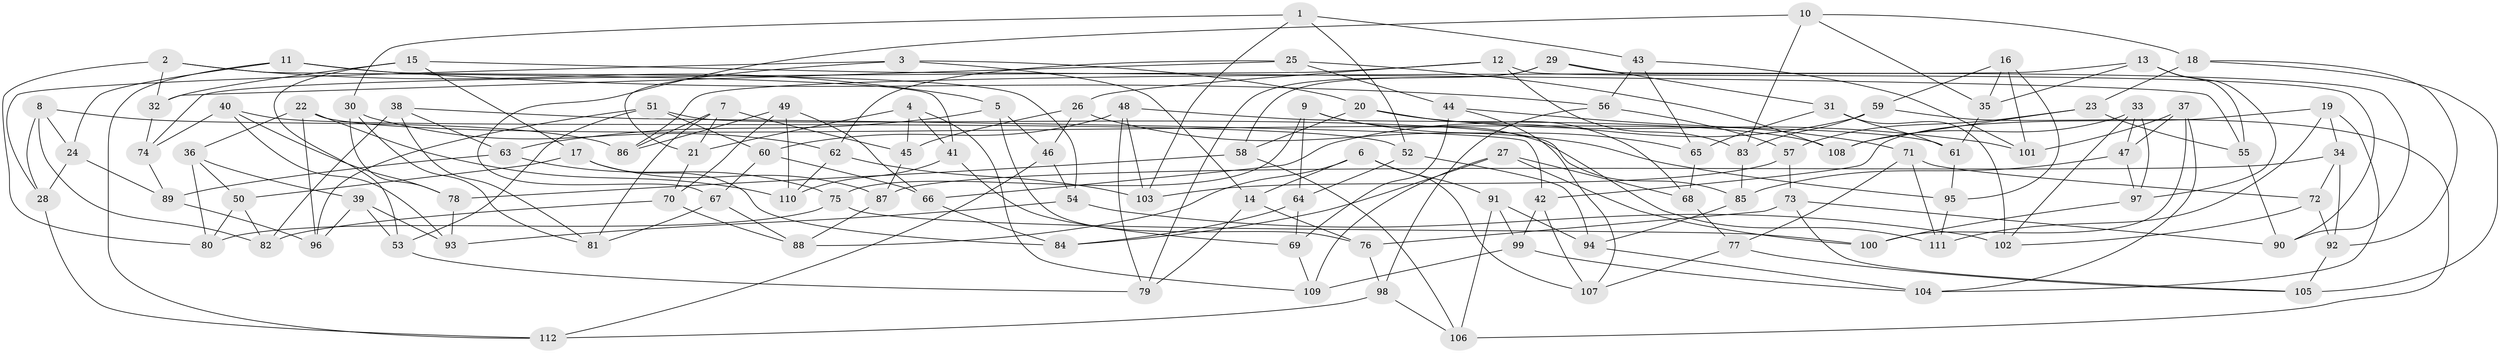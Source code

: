 // coarse degree distribution, {4: 0.08571428571428572, 8: 0.2857142857142857, 5: 0.11428571428571428, 7: 0.2857142857142857, 6: 0.2, 10: 0.02857142857142857}
// Generated by graph-tools (version 1.1) at 2025/38/03/04/25 23:38:13]
// undirected, 112 vertices, 224 edges
graph export_dot {
  node [color=gray90,style=filled];
  1;
  2;
  3;
  4;
  5;
  6;
  7;
  8;
  9;
  10;
  11;
  12;
  13;
  14;
  15;
  16;
  17;
  18;
  19;
  20;
  21;
  22;
  23;
  24;
  25;
  26;
  27;
  28;
  29;
  30;
  31;
  32;
  33;
  34;
  35;
  36;
  37;
  38;
  39;
  40;
  41;
  42;
  43;
  44;
  45;
  46;
  47;
  48;
  49;
  50;
  51;
  52;
  53;
  54;
  55;
  56;
  57;
  58;
  59;
  60;
  61;
  62;
  63;
  64;
  65;
  66;
  67;
  68;
  69;
  70;
  71;
  72;
  73;
  74;
  75;
  76;
  77;
  78;
  79;
  80;
  81;
  82;
  83;
  84;
  85;
  86;
  87;
  88;
  89;
  90;
  91;
  92;
  93;
  94;
  95;
  96;
  97;
  98;
  99;
  100;
  101;
  102;
  103;
  104;
  105;
  106;
  107;
  108;
  109;
  110;
  111;
  112;
  1 -- 103;
  1 -- 52;
  1 -- 43;
  1 -- 30;
  2 -- 5;
  2 -- 32;
  2 -- 80;
  2 -- 41;
  3 -- 28;
  3 -- 20;
  3 -- 14;
  3 -- 21;
  4 -- 109;
  4 -- 45;
  4 -- 41;
  4 -- 21;
  5 -- 63;
  5 -- 46;
  5 -- 76;
  6 -- 107;
  6 -- 14;
  6 -- 88;
  6 -- 91;
  7 -- 45;
  7 -- 21;
  7 -- 86;
  7 -- 81;
  8 -- 28;
  8 -- 24;
  8 -- 82;
  8 -- 86;
  9 -- 75;
  9 -- 64;
  9 -- 111;
  9 -- 65;
  10 -- 67;
  10 -- 18;
  10 -- 35;
  10 -- 83;
  11 -- 24;
  11 -- 112;
  11 -- 56;
  11 -- 54;
  12 -- 26;
  12 -- 74;
  12 -- 90;
  12 -- 83;
  13 -- 86;
  13 -- 35;
  13 -- 55;
  13 -- 97;
  14 -- 76;
  14 -- 79;
  15 -- 17;
  15 -- 55;
  15 -- 32;
  15 -- 53;
  16 -- 101;
  16 -- 35;
  16 -- 95;
  16 -- 59;
  17 -- 87;
  17 -- 50;
  17 -- 84;
  18 -- 23;
  18 -- 92;
  18 -- 105;
  19 -- 111;
  19 -- 104;
  19 -- 42;
  19 -- 34;
  20 -- 101;
  20 -- 58;
  20 -- 68;
  21 -- 70;
  22 -- 36;
  22 -- 61;
  22 -- 110;
  22 -- 96;
  23 -- 108;
  23 -- 57;
  23 -- 55;
  24 -- 28;
  24 -- 89;
  25 -- 62;
  25 -- 44;
  25 -- 108;
  25 -- 32;
  26 -- 45;
  26 -- 46;
  26 -- 95;
  27 -- 68;
  27 -- 109;
  27 -- 84;
  27 -- 100;
  28 -- 112;
  29 -- 79;
  29 -- 90;
  29 -- 58;
  29 -- 31;
  30 -- 81;
  30 -- 78;
  30 -- 62;
  31 -- 65;
  31 -- 102;
  31 -- 61;
  32 -- 74;
  33 -- 108;
  33 -- 47;
  33 -- 102;
  33 -- 97;
  34 -- 87;
  34 -- 72;
  34 -- 92;
  35 -- 61;
  36 -- 39;
  36 -- 80;
  36 -- 50;
  37 -- 101;
  37 -- 100;
  37 -- 47;
  37 -- 104;
  38 -- 82;
  38 -- 63;
  38 -- 81;
  38 -- 42;
  39 -- 53;
  39 -- 93;
  39 -- 96;
  40 -- 78;
  40 -- 93;
  40 -- 52;
  40 -- 74;
  41 -- 110;
  41 -- 69;
  42 -- 107;
  42 -- 99;
  43 -- 56;
  43 -- 65;
  43 -- 101;
  44 -- 107;
  44 -- 69;
  44 -- 71;
  45 -- 87;
  46 -- 112;
  46 -- 54;
  47 -- 97;
  47 -- 85;
  48 -- 60;
  48 -- 108;
  48 -- 79;
  48 -- 103;
  49 -- 86;
  49 -- 70;
  49 -- 110;
  49 -- 66;
  50 -- 80;
  50 -- 82;
  51 -- 96;
  51 -- 53;
  51 -- 85;
  51 -- 60;
  52 -- 94;
  52 -- 64;
  53 -- 79;
  54 -- 102;
  54 -- 93;
  55 -- 90;
  56 -- 98;
  56 -- 57;
  57 -- 103;
  57 -- 73;
  58 -- 106;
  58 -- 78;
  59 -- 83;
  59 -- 106;
  59 -- 66;
  60 -- 67;
  60 -- 66;
  61 -- 95;
  62 -- 110;
  62 -- 103;
  63 -- 75;
  63 -- 89;
  64 -- 69;
  64 -- 84;
  65 -- 68;
  66 -- 84;
  67 -- 88;
  67 -- 81;
  68 -- 77;
  69 -- 109;
  70 -- 88;
  70 -- 82;
  71 -- 77;
  71 -- 72;
  71 -- 111;
  72 -- 92;
  72 -- 102;
  73 -- 90;
  73 -- 105;
  73 -- 76;
  74 -- 89;
  75 -- 100;
  75 -- 80;
  76 -- 98;
  77 -- 105;
  77 -- 107;
  78 -- 93;
  83 -- 85;
  85 -- 94;
  87 -- 88;
  89 -- 96;
  91 -- 99;
  91 -- 94;
  91 -- 106;
  92 -- 105;
  94 -- 104;
  95 -- 111;
  97 -- 100;
  98 -- 106;
  98 -- 112;
  99 -- 104;
  99 -- 109;
}
